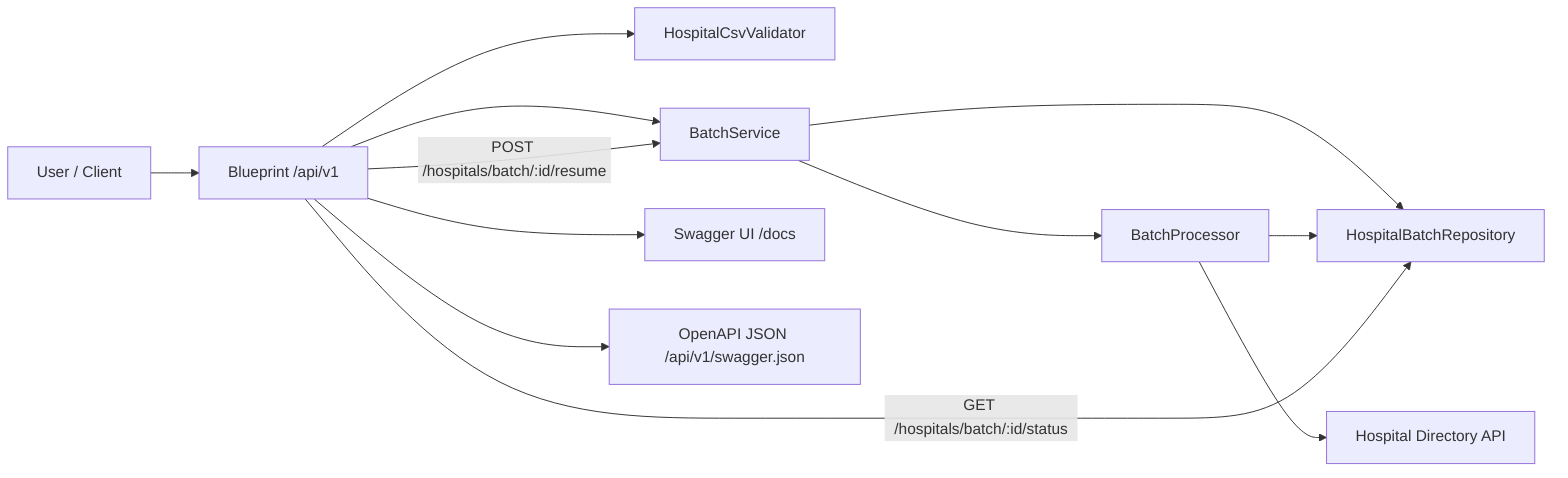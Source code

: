 flowchart LR
U["User / Client"]-->F["Blueprint /api/v1"];
F-->Val["HospitalCsvValidator"];
F-->Svc["BatchService"];
Svc-->Repo["HospitalBatchRepository"];
Svc-->Proc["BatchProcessor"];
Proc-->DirAPI["Hospital Directory API"];
Proc-->Repo;
F-->SwUI["Swagger UI /docs"];
F-->OpenApi["OpenAPI JSON /api/v1/swagger.json"];
F-->|GET /hospitals/batch/:id/status| Repo;
F-->|POST /hospitals/batch/:id/resume| Svc;